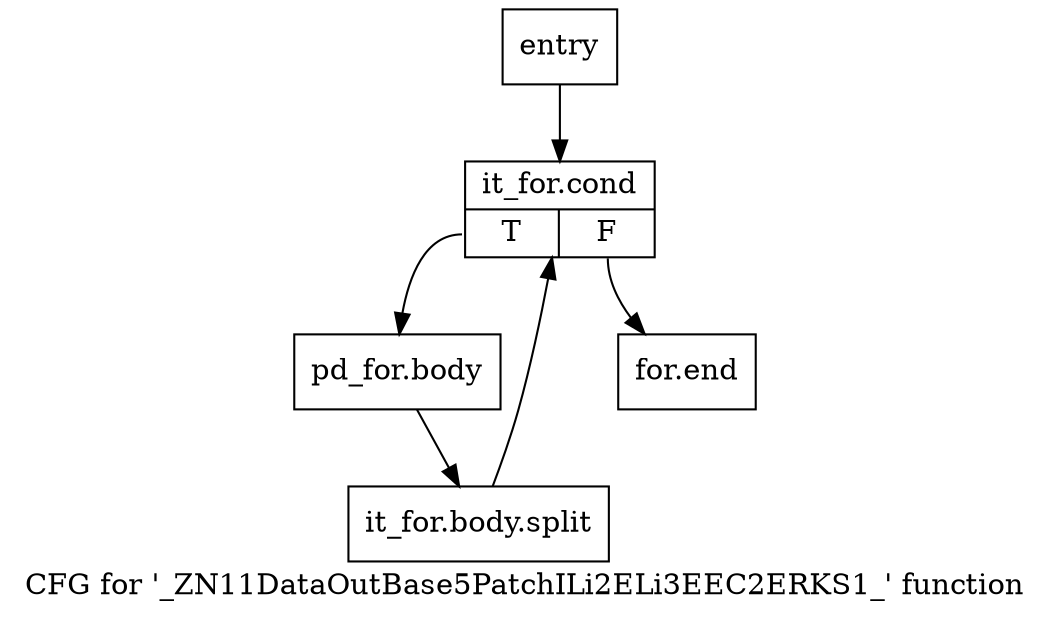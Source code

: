 digraph "CFG for '_ZN11DataOutBase5PatchILi2ELi3EEC2ERKS1_' function" {
	label="CFG for '_ZN11DataOutBase5PatchILi2ELi3EEC2ERKS1_' function";

	Node0x3c06bb0 [shape=record,label="{entry}"];
	Node0x3c06bb0 -> Node0x3c06c00;
	Node0x3c06c00 [shape=record,label="{it_for.cond|{<s0>T|<s1>F}}"];
	Node0x3c06c00:s0 -> Node0x3c06c50;
	Node0x3c06c00:s1 -> Node0x3c06ca0;
	Node0x3c06c50 [shape=record,label="{pd_for.body}"];
	Node0x3c06c50 -> Node0x9c7a290;
	Node0x9c7a290 [shape=record,label="{it_for.body.split}"];
	Node0x9c7a290 -> Node0x3c06c00;
	Node0x3c06ca0 [shape=record,label="{for.end}"];
}
